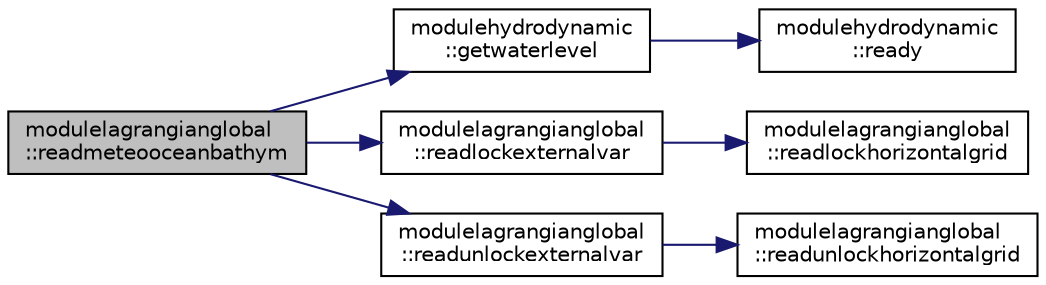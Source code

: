digraph "modulelagrangianglobal::readmeteooceanbathym"
{
 // LATEX_PDF_SIZE
  edge [fontname="Helvetica",fontsize="10",labelfontname="Helvetica",labelfontsize="10"];
  node [fontname="Helvetica",fontsize="10",shape=record];
  rankdir="LR";
  Node1 [label="modulelagrangianglobal\l::readmeteooceanbathym",height=0.2,width=0.4,color="black", fillcolor="grey75", style="filled", fontcolor="black",tooltip=" "];
  Node1 -> Node2 [color="midnightblue",fontsize="10",style="solid",fontname="Helvetica"];
  Node2 [label="modulehydrodynamic\l::getwaterlevel",height=0.2,width=0.4,color="black", fillcolor="white", style="filled",URL="$namespacemodulehydrodynamic.html#ad29ca3143969ea453d432e0a8f2dde2d",tooltip=" "];
  Node2 -> Node3 [color="midnightblue",fontsize="10",style="solid",fontname="Helvetica"];
  Node3 [label="modulehydrodynamic\l::ready",height=0.2,width=0.4,color="black", fillcolor="white", style="filled",URL="$namespacemodulehydrodynamic.html#a541821548a44af36e71f5eddedae890e",tooltip=" "];
  Node1 -> Node4 [color="midnightblue",fontsize="10",style="solid",fontname="Helvetica"];
  Node4 [label="modulelagrangianglobal\l::readlockexternalvar",height=0.2,width=0.4,color="black", fillcolor="white", style="filled",URL="$namespacemodulelagrangianglobal.html#a4051f81e28e0e18dc8950a11d2a7ae65",tooltip=" "];
  Node4 -> Node5 [color="midnightblue",fontsize="10",style="solid",fontname="Helvetica"];
  Node5 [label="modulelagrangianglobal\l::readlockhorizontalgrid",height=0.2,width=0.4,color="black", fillcolor="white", style="filled",URL="$namespacemodulelagrangianglobal.html#adc70a932c70ec9be9f9ebdfe0fe60e08",tooltip=" "];
  Node1 -> Node6 [color="midnightblue",fontsize="10",style="solid",fontname="Helvetica"];
  Node6 [label="modulelagrangianglobal\l::readunlockexternalvar",height=0.2,width=0.4,color="black", fillcolor="white", style="filled",URL="$namespacemodulelagrangianglobal.html#ab2139b94b323af2c1671fe3b4340218f",tooltip=" "];
  Node6 -> Node7 [color="midnightblue",fontsize="10",style="solid",fontname="Helvetica"];
  Node7 [label="modulelagrangianglobal\l::readunlockhorizontalgrid",height=0.2,width=0.4,color="black", fillcolor="white", style="filled",URL="$namespacemodulelagrangianglobal.html#a4240be74d2a3261aba8c239da33b8efe",tooltip=" "];
}
